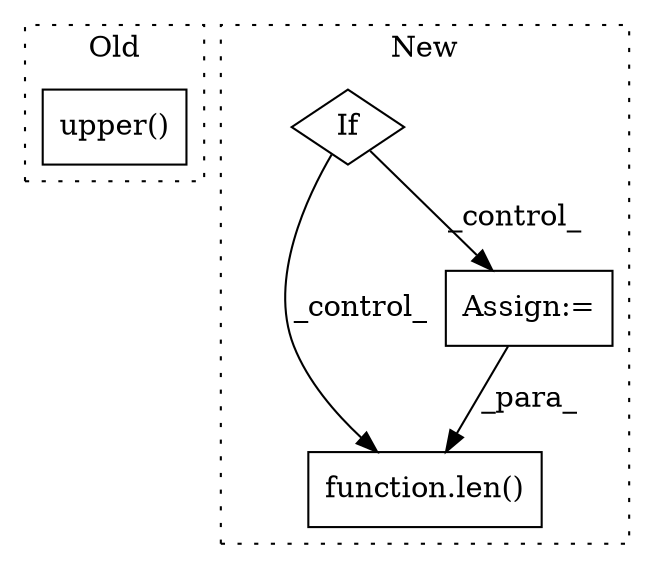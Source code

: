 digraph G {
subgraph cluster0 {
1 [label="upper()" a="75" s="2576" l="20" shape="box"];
label = "Old";
style="dotted";
}
subgraph cluster1 {
2 [label="function.len()" a="75" s="2427,2439" l="4,1" shape="box"];
3 [label="Assign:=" a="68" s="2333" l="3" shape="box"];
4 [label="If" a="96" s="2283" l="3" shape="diamond"];
label = "New";
style="dotted";
}
3 -> 2 [label="_para_"];
4 -> 2 [label="_control_"];
4 -> 3 [label="_control_"];
}